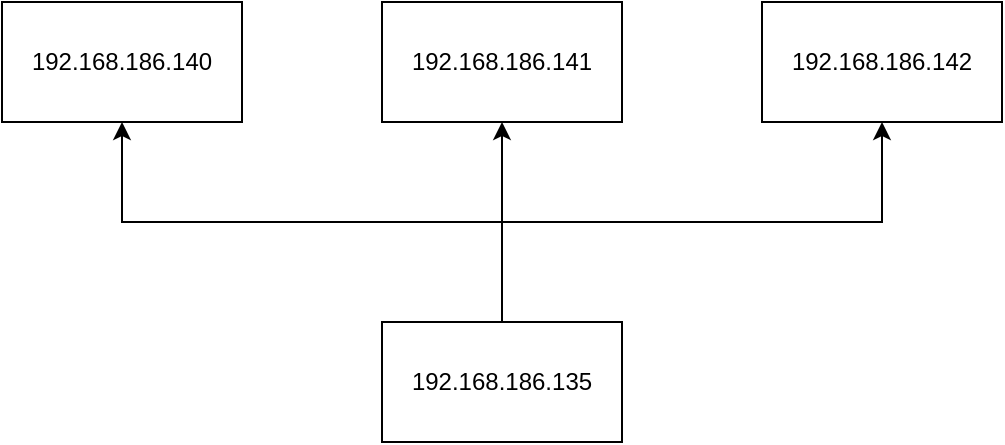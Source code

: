 <mxfile version="14.7.6" type="github">
  <diagram id="5qIl3elBrcXpy-GFM9ye" name="Page-1">
    <mxGraphModel dx="706" dy="405" grid="1" gridSize="10" guides="1" tooltips="1" connect="1" arrows="1" fold="1" page="1" pageScale="1" pageWidth="827" pageHeight="1169" math="0" shadow="0">
      <root>
        <mxCell id="0" />
        <mxCell id="1" parent="0" />
        <mxCell id="cJYdWhawQsmr0SMR5G5_-1" value="192.168.186.140" style="rounded=0;whiteSpace=wrap;html=1;" parent="1" vertex="1">
          <mxGeometry x="170" y="580" width="120" height="60" as="geometry" />
        </mxCell>
        <mxCell id="cJYdWhawQsmr0SMR5G5_-2" value="192.168.186.141" style="rounded=0;whiteSpace=wrap;html=1;" parent="1" vertex="1">
          <mxGeometry x="360" y="580" width="120" height="60" as="geometry" />
        </mxCell>
        <mxCell id="cJYdWhawQsmr0SMR5G5_-3" value="192.168.186.142" style="rounded=0;whiteSpace=wrap;html=1;" parent="1" vertex="1">
          <mxGeometry x="550" y="580" width="120" height="60" as="geometry" />
        </mxCell>
        <mxCell id="raVNPXhGQOJgfKJG0Fia-1" style="edgeStyle=orthogonalEdgeStyle;rounded=0;orthogonalLoop=1;jettySize=auto;html=1;exitX=0.5;exitY=0;exitDx=0;exitDy=0;entryX=0.5;entryY=1;entryDx=0;entryDy=0;" edge="1" parent="1" source="cJYdWhawQsmr0SMR5G5_-4" target="cJYdWhawQsmr0SMR5G5_-2">
          <mxGeometry relative="1" as="geometry" />
        </mxCell>
        <mxCell id="raVNPXhGQOJgfKJG0Fia-2" style="edgeStyle=orthogonalEdgeStyle;rounded=0;orthogonalLoop=1;jettySize=auto;html=1;exitX=0.5;exitY=0;exitDx=0;exitDy=0;entryX=0.5;entryY=1;entryDx=0;entryDy=0;" edge="1" parent="1" source="cJYdWhawQsmr0SMR5G5_-4" target="cJYdWhawQsmr0SMR5G5_-1">
          <mxGeometry relative="1" as="geometry" />
        </mxCell>
        <mxCell id="raVNPXhGQOJgfKJG0Fia-3" style="edgeStyle=orthogonalEdgeStyle;rounded=0;orthogonalLoop=1;jettySize=auto;html=1;exitX=0.5;exitY=0;exitDx=0;exitDy=0;entryX=0.5;entryY=1;entryDx=0;entryDy=0;" edge="1" parent="1" source="cJYdWhawQsmr0SMR5G5_-4" target="cJYdWhawQsmr0SMR5G5_-3">
          <mxGeometry relative="1" as="geometry" />
        </mxCell>
        <mxCell id="cJYdWhawQsmr0SMR5G5_-4" value="192.168.186.135" style="rounded=0;whiteSpace=wrap;html=1;" parent="1" vertex="1">
          <mxGeometry x="360" y="740" width="120" height="60" as="geometry" />
        </mxCell>
      </root>
    </mxGraphModel>
  </diagram>
</mxfile>
